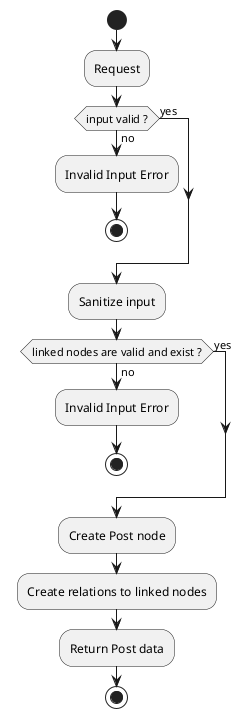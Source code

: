 @startuml
start
:Request;
if (input valid ?) then (yes)
else (no)
    :Invalid Input Error;
    stop
endif
:Sanitize input;
if (linked nodes are valid and exist ?) then (yes)
else (no)
    :Invalid Input Error;
    stop
endif
:Create Post node;
:Create relations to linked nodes;
:Return Post data;
stop
@enduml
